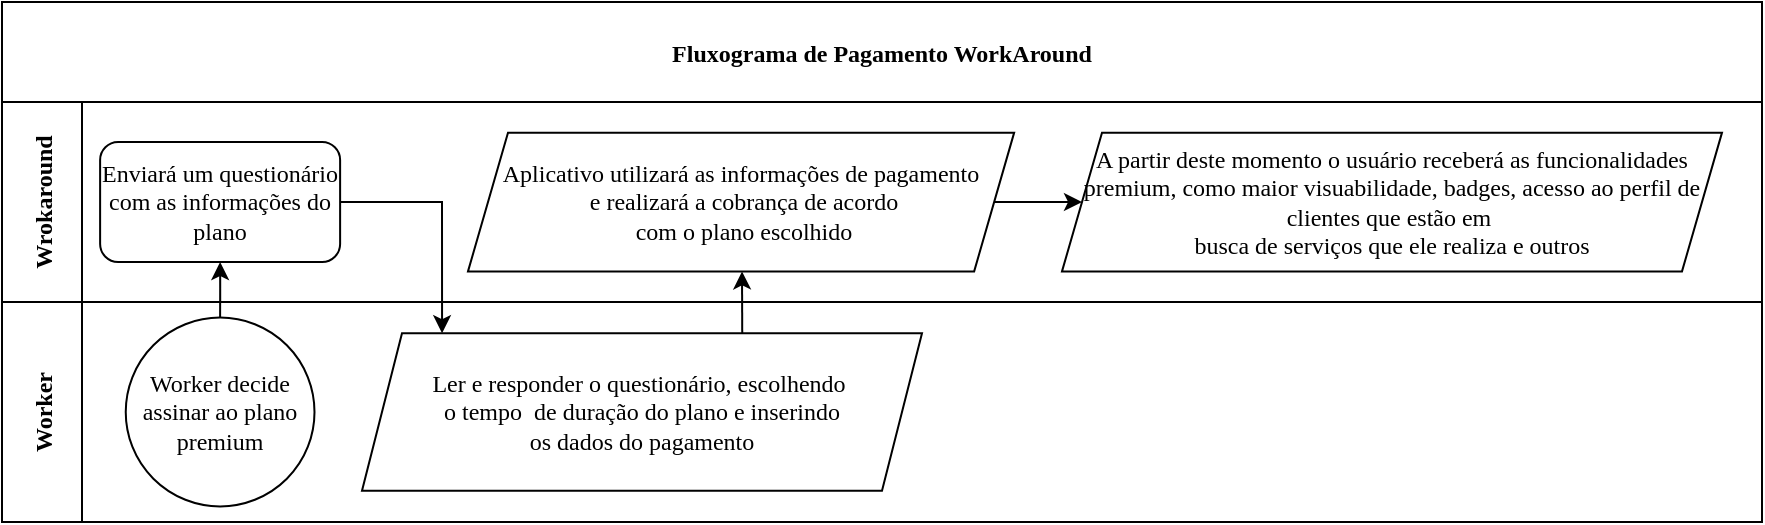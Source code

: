 <mxfile version="24.0.2" type="github">
  <diagram name="Page-1" id="_KdVttj6lpL8j--Ncb04">
    <mxGraphModel dx="1195" dy="653" grid="1" gridSize="10" guides="1" tooltips="1" connect="1" arrows="1" fold="1" page="1" pageScale="1" pageWidth="1100" pageHeight="850" math="0" shadow="0">
      <root>
        <mxCell id="0" />
        <mxCell id="1" parent="0" />
        <mxCell id="z_qoJUXTLM-YXMuehK0J-1" value="" style="rounded=0;whiteSpace=wrap;html=1;fillColor=none;fontFamily=Comic Sans MS;" vertex="1" parent="1">
          <mxGeometry x="180" y="200" width="880" height="110" as="geometry" />
        </mxCell>
        <mxCell id="z_qoJUXTLM-YXMuehK0J-2" value="Worker" style="rounded=0;fillColor=none;fontStyle=1;direction=west;horizontal=0;fontFamily=Comic Sans MS;" vertex="1" parent="1">
          <mxGeometry x="180" y="200" width="40" height="110" as="geometry" />
        </mxCell>
        <mxCell id="z_qoJUXTLM-YXMuehK0J-3" value="" style="rounded=0;whiteSpace=wrap;html=1;fillColor=none;movable=1;resizable=1;rotatable=1;deletable=1;editable=1;locked=0;connectable=1;fontFamily=Comic Sans MS;" vertex="1" parent="1">
          <mxGeometry x="180" y="100" width="880" height="100" as="geometry" />
        </mxCell>
        <mxCell id="z_qoJUXTLM-YXMuehK0J-4" value="Wrokaround" style="rounded=0;fillColor=none;fontStyle=1;direction=west;horizontal=0;movable=1;resizable=1;rotatable=1;deletable=1;editable=1;locked=0;connectable=1;fontFamily=Comic Sans MS;" vertex="1" parent="1">
          <mxGeometry x="180" y="100" width="40" height="100" as="geometry" />
        </mxCell>
        <mxCell id="z_qoJUXTLM-YXMuehK0J-7" value="Fluxograma de Pagamento WorkAround" style="rounded=0;fillColor=none;fontStyle=1;fontFamily=Comic Sans MS;" vertex="1" parent="1">
          <mxGeometry x="180" y="50" width="880" height="50" as="geometry" />
        </mxCell>
        <mxCell id="z_qoJUXTLM-YXMuehK0J-25" style="edgeStyle=orthogonalEdgeStyle;rounded=0;orthogonalLoop=1;jettySize=auto;html=1;entryX=0;entryY=0.5;entryDx=0;entryDy=0;" edge="1" parent="1" source="z_qoJUXTLM-YXMuehK0J-14" target="z_qoJUXTLM-YXMuehK0J-24">
          <mxGeometry relative="1" as="geometry" />
        </mxCell>
        <mxCell id="z_qoJUXTLM-YXMuehK0J-14" value="Aplicativo utilizará as informações&amp;nbsp;&lt;span style=&quot;background-color: initial;&quot;&gt;de pagamento&lt;/span&gt;&lt;div&gt;&lt;span style=&quot;background-color: initial;&quot;&gt;&amp;nbsp;e realizará&amp;nbsp;&lt;/span&gt;&lt;span style=&quot;background-color: initial;&quot;&gt;a cobrança de acordo&lt;/span&gt;&lt;div&gt;&lt;span style=&quot;background-color: initial;&quot;&gt;&amp;nbsp;com o plano escolhido&lt;/span&gt;&lt;/div&gt;&lt;/div&gt;" style="shape=parallelogram;perimeter=parallelogramPerimeter;whiteSpace=wrap;html=1;fixedSize=1;fontFamily=Comic Sans MS;" vertex="1" parent="1">
          <mxGeometry x="413" y="115.32" width="273.08" height="69.37" as="geometry" />
        </mxCell>
        <mxCell id="z_qoJUXTLM-YXMuehK0J-21" style="edgeStyle=orthogonalEdgeStyle;rounded=0;orthogonalLoop=1;jettySize=auto;html=1;entryX=0.143;entryY=0;entryDx=0;entryDy=0;entryPerimeter=0;" edge="1" parent="1" source="z_qoJUXTLM-YXMuehK0J-16" target="z_qoJUXTLM-YXMuehK0J-20">
          <mxGeometry relative="1" as="geometry">
            <Array as="points">
              <mxPoint x="400" y="150" />
            </Array>
          </mxGeometry>
        </mxCell>
        <mxCell id="z_qoJUXTLM-YXMuehK0J-16" value="Enviará um questionário com as informações do plano" style="rounded=1;whiteSpace=wrap;html=1;fontFamily=Comic Sans MS;" vertex="1" parent="1">
          <mxGeometry x="229.06" y="120" width="120" height="60" as="geometry" />
        </mxCell>
        <mxCell id="z_qoJUXTLM-YXMuehK0J-19" style="edgeStyle=orthogonalEdgeStyle;rounded=0;orthogonalLoop=1;jettySize=auto;html=1;entryX=0.5;entryY=1;entryDx=0;entryDy=0;" edge="1" parent="1" source="z_qoJUXTLM-YXMuehK0J-17" target="z_qoJUXTLM-YXMuehK0J-16">
          <mxGeometry relative="1" as="geometry" />
        </mxCell>
        <mxCell id="z_qoJUXTLM-YXMuehK0J-17" value="Worker decide assinar ao plano premium" style="ellipse;whiteSpace=wrap;html=1;aspect=fixed;fontFamily=Comic Sans MS;" vertex="1" parent="1">
          <mxGeometry x="241.87" y="207.81" width="94.38" height="94.38" as="geometry" />
        </mxCell>
        <mxCell id="z_qoJUXTLM-YXMuehK0J-20" value="Ler e responder o questionário, escolhendo&amp;nbsp;&lt;div&gt;o tempo&amp;nbsp;&amp;nbsp;&lt;span style=&quot;background-color: initial;&quot;&gt;de duração do plano e inserindo&lt;/span&gt;&lt;div&gt;&amp;nbsp;os dados do pagamento&amp;nbsp;&lt;/div&gt;&lt;/div&gt;" style="shape=parallelogram;perimeter=parallelogramPerimeter;whiteSpace=wrap;html=1;fixedSize=1;fontFamily=Comic Sans MS;" vertex="1" parent="1">
          <mxGeometry x="360" y="215.62" width="280" height="78.75" as="geometry" />
        </mxCell>
        <mxCell id="z_qoJUXTLM-YXMuehK0J-23" style="edgeStyle=orthogonalEdgeStyle;rounded=0;orthogonalLoop=1;jettySize=auto;html=1;exitX=0.679;exitY=0.003;exitDx=0;exitDy=0;exitPerimeter=0;" edge="1" parent="1" source="z_qoJUXTLM-YXMuehK0J-20">
          <mxGeometry relative="1" as="geometry">
            <mxPoint x="550.01" y="210.69" as="sourcePoint" />
            <mxPoint x="550.01" y="184.69" as="targetPoint" />
            <Array as="points" />
          </mxGeometry>
        </mxCell>
        <mxCell id="z_qoJUXTLM-YXMuehK0J-24" value="A partir deste momento o usuário receberá as funcionalidades premium, como maior visuabilidade, badges, acesso ao perfil de clientes que estão em&amp;nbsp;&lt;div&gt;busca&amp;nbsp;&lt;span style=&quot;background-color: initial;&quot;&gt;de serviços que ele realiza e outros&lt;/span&gt;&lt;/div&gt;" style="shape=parallelogram;perimeter=parallelogramPerimeter;whiteSpace=wrap;html=1;fixedSize=1;fontFamily=Comic Sans MS;" vertex="1" parent="1">
          <mxGeometry x="710" y="115.32" width="330" height="69.37" as="geometry" />
        </mxCell>
      </root>
    </mxGraphModel>
  </diagram>
</mxfile>
